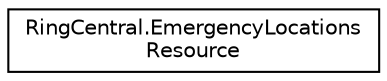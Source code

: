 digraph "Graphical Class Hierarchy"
{
 // LATEX_PDF_SIZE
  edge [fontname="Helvetica",fontsize="10",labelfontname="Helvetica",labelfontsize="10"];
  node [fontname="Helvetica",fontsize="10",shape=record];
  rankdir="LR";
  Node0 [label="RingCentral.EmergencyLocations\lResource",height=0.2,width=0.4,color="black", fillcolor="white", style="filled",URL="$classRingCentral_1_1EmergencyLocationsResource.html",tooltip=" "];
}
